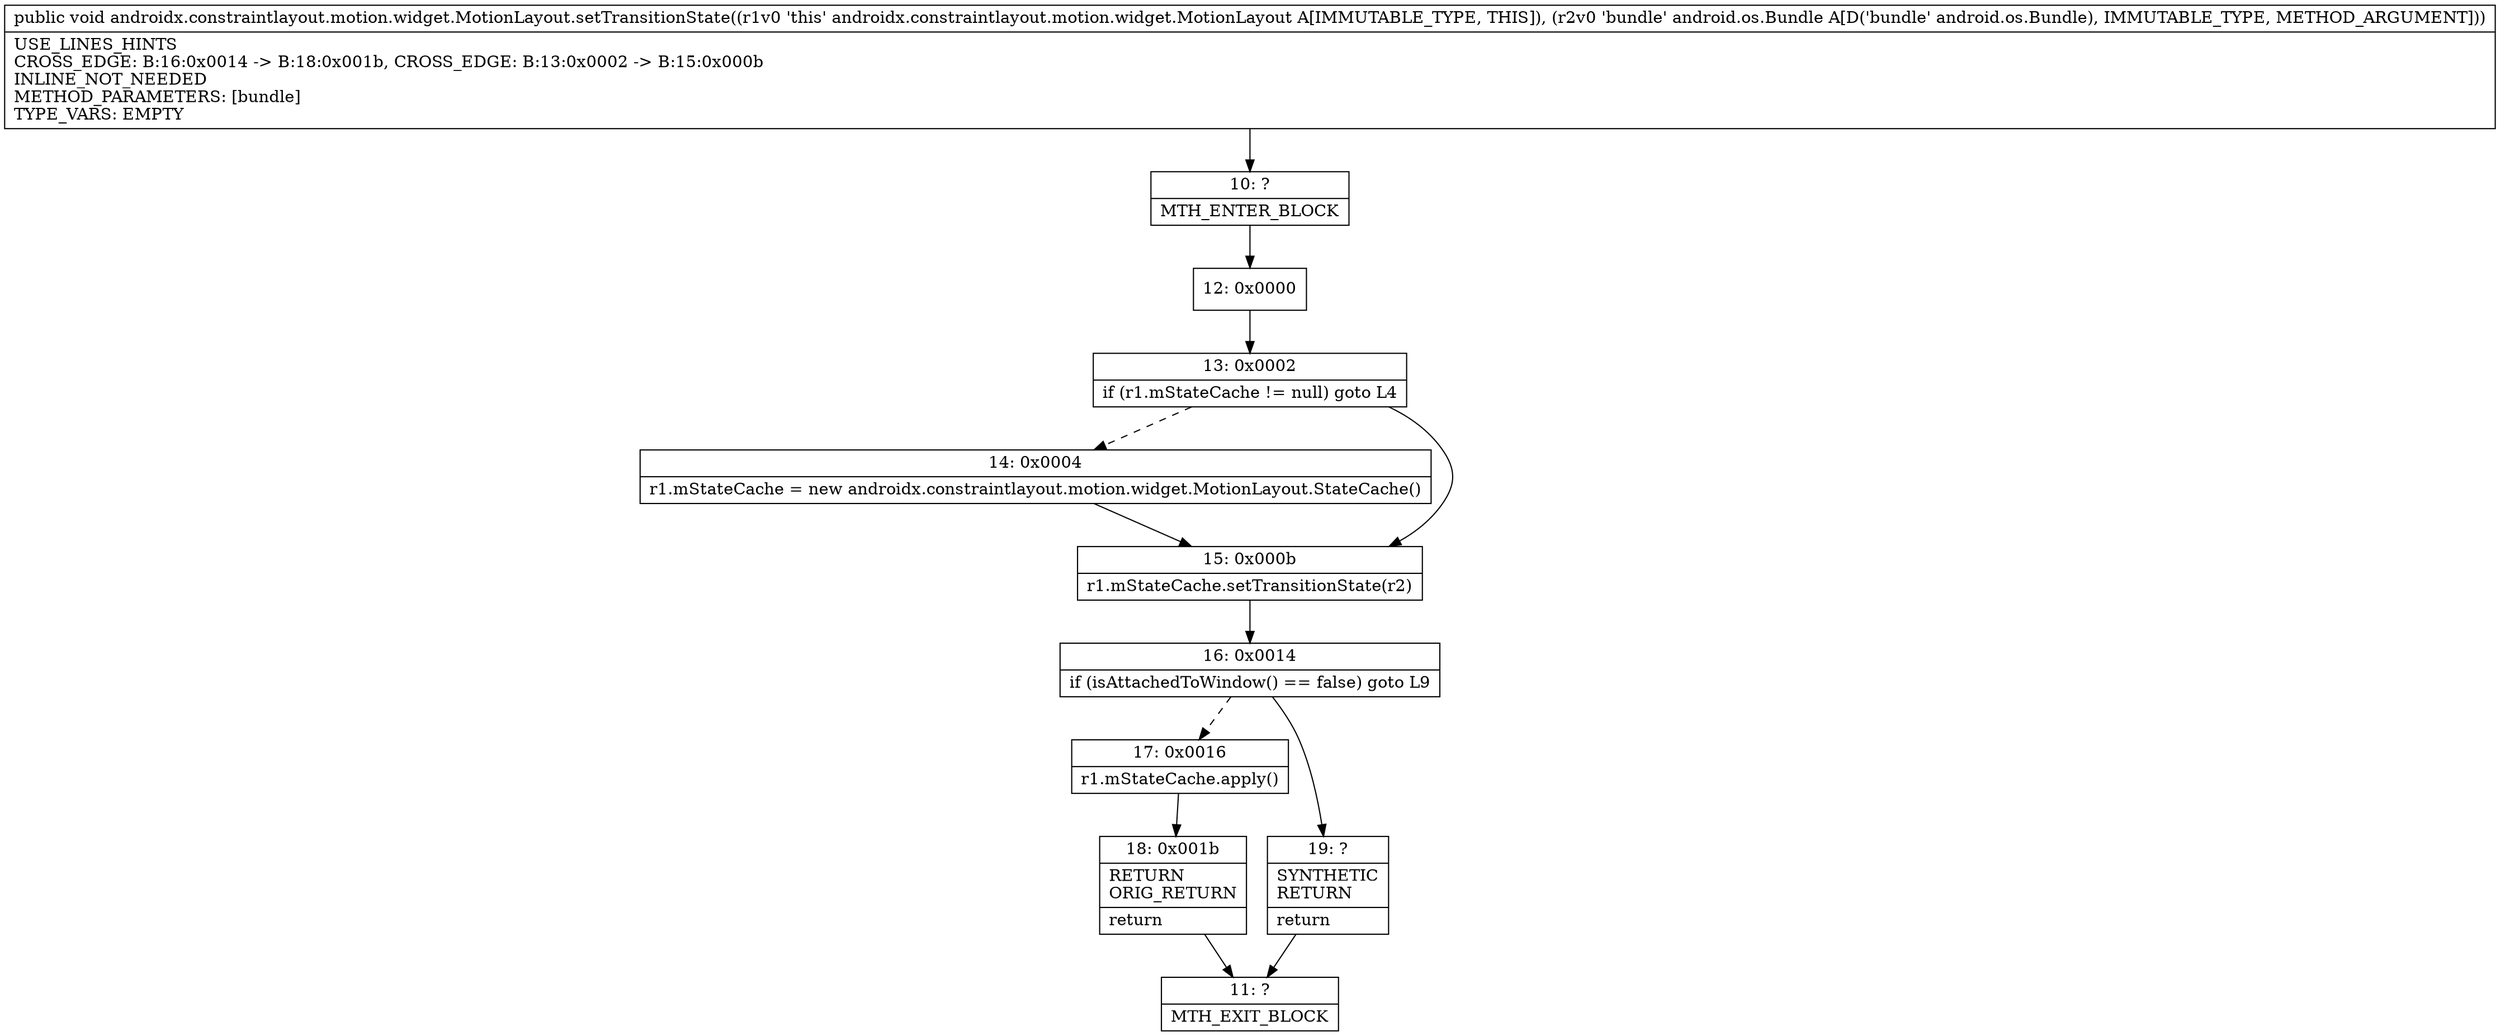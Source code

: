 digraph "CFG forandroidx.constraintlayout.motion.widget.MotionLayout.setTransitionState(Landroid\/os\/Bundle;)V" {
Node_10 [shape=record,label="{10\:\ ?|MTH_ENTER_BLOCK\l}"];
Node_12 [shape=record,label="{12\:\ 0x0000}"];
Node_13 [shape=record,label="{13\:\ 0x0002|if (r1.mStateCache != null) goto L4\l}"];
Node_14 [shape=record,label="{14\:\ 0x0004|r1.mStateCache = new androidx.constraintlayout.motion.widget.MotionLayout.StateCache()\l}"];
Node_15 [shape=record,label="{15\:\ 0x000b|r1.mStateCache.setTransitionState(r2)\l}"];
Node_16 [shape=record,label="{16\:\ 0x0014|if (isAttachedToWindow() == false) goto L9\l}"];
Node_17 [shape=record,label="{17\:\ 0x0016|r1.mStateCache.apply()\l}"];
Node_18 [shape=record,label="{18\:\ 0x001b|RETURN\lORIG_RETURN\l|return\l}"];
Node_11 [shape=record,label="{11\:\ ?|MTH_EXIT_BLOCK\l}"];
Node_19 [shape=record,label="{19\:\ ?|SYNTHETIC\lRETURN\l|return\l}"];
MethodNode[shape=record,label="{public void androidx.constraintlayout.motion.widget.MotionLayout.setTransitionState((r1v0 'this' androidx.constraintlayout.motion.widget.MotionLayout A[IMMUTABLE_TYPE, THIS]), (r2v0 'bundle' android.os.Bundle A[D('bundle' android.os.Bundle), IMMUTABLE_TYPE, METHOD_ARGUMENT]))  | USE_LINES_HINTS\lCROSS_EDGE: B:16:0x0014 \-\> B:18:0x001b, CROSS_EDGE: B:13:0x0002 \-\> B:15:0x000b\lINLINE_NOT_NEEDED\lMETHOD_PARAMETERS: [bundle]\lTYPE_VARS: EMPTY\l}"];
MethodNode -> Node_10;Node_10 -> Node_12;
Node_12 -> Node_13;
Node_13 -> Node_14[style=dashed];
Node_13 -> Node_15;
Node_14 -> Node_15;
Node_15 -> Node_16;
Node_16 -> Node_17[style=dashed];
Node_16 -> Node_19;
Node_17 -> Node_18;
Node_18 -> Node_11;
Node_19 -> Node_11;
}


